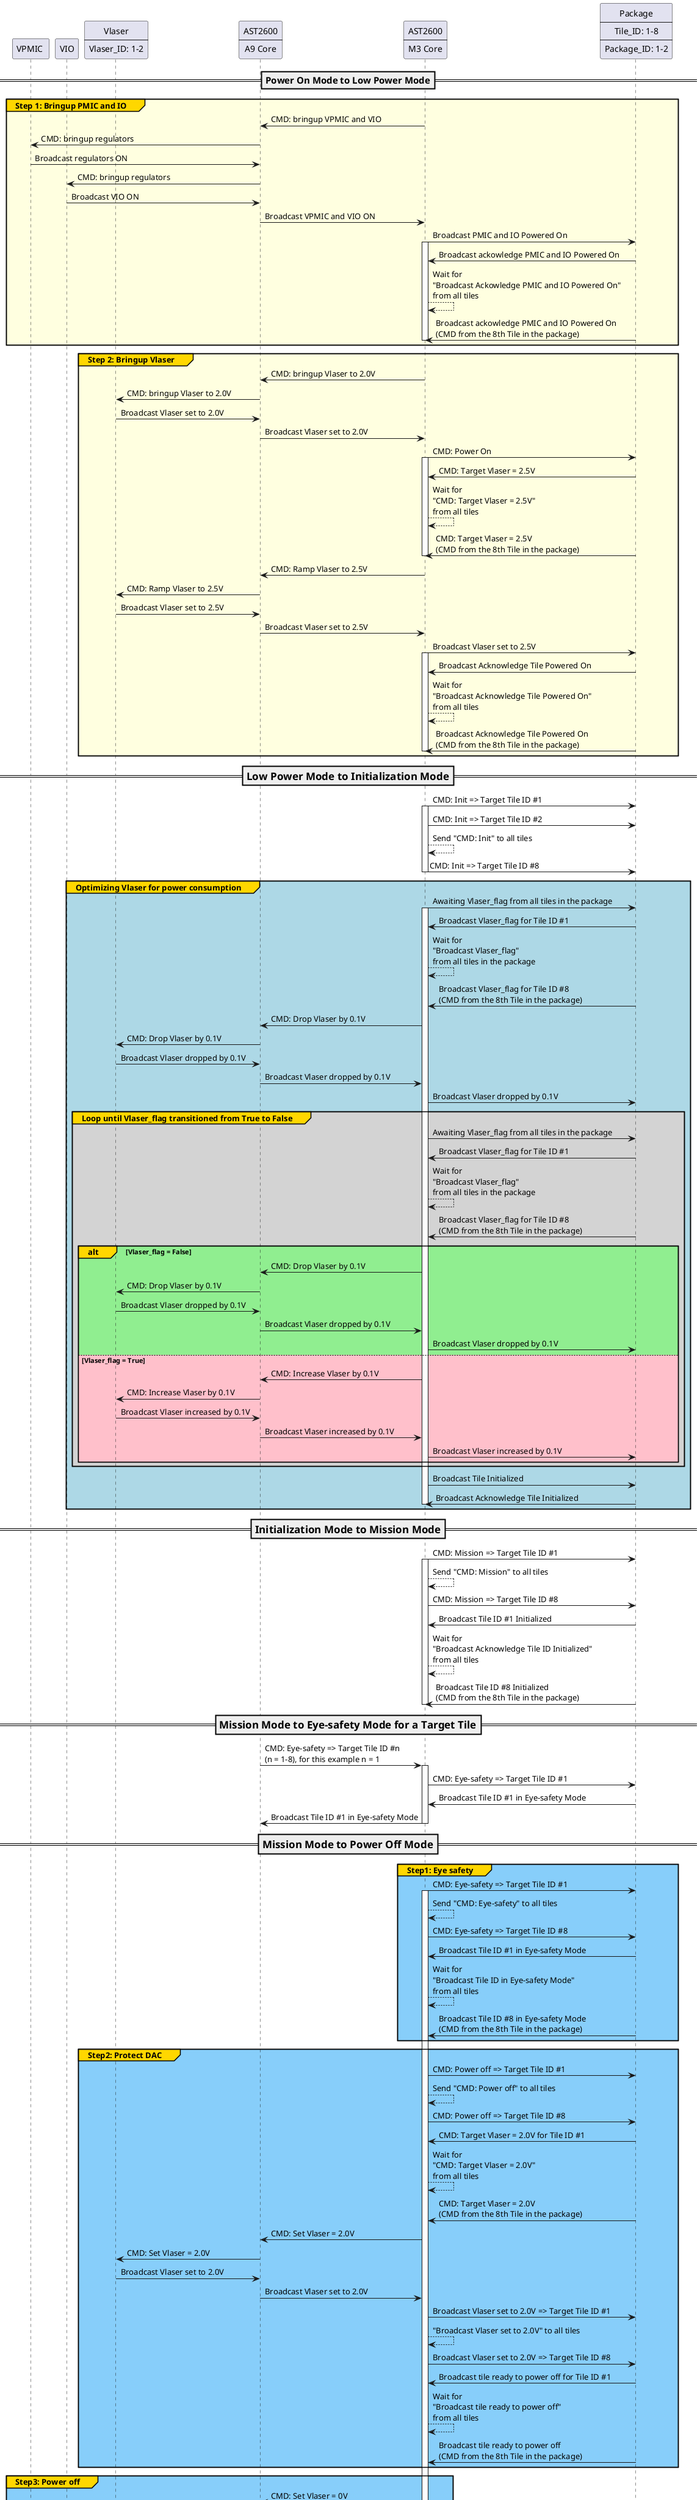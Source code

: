 @startuml
' skinparam style strictuml
' scale 200000*100000
participant VPMIC [
            VPMIC 
]

participant VIO [
            VIO
]

participant VL [
            Vlaser
            ----
            Vlaser_ID: 1-2
]

participant SMCA9 [
            AST2600
            ----
            A9 Core
]

participant SMCM3 [
            AST2600
            ----
            M3 Core
]

participant PKG [
            Package
            ----
            Tile_ID: 1-8
            ----
            Package_ID: 1-2
]



==== Power On Mode to Low Power Mode  ==

group#Gold #LightYellow Step 1: Bringup PMIC and IO 
            SMCM3 -> SMCA9: CMD: bringup VPMIC and VIO
            SMCA9 -> VPMIC: CMD: bringup regulators
            VPMIC -> SMCA9: Broadcast regulators ON
            SMCA9 -> VIO: CMD: bringup regulators
            VIO -> SMCA9: Broadcast VIO ON
            SMCA9 -> SMCM3: Broadcast VPMIC and VIO ON

            SMCM3 -> PKG: Broadcast PMIC and IO Powered On
            activate SMCM3
            PKG -> SMCM3: Broadcast ackowledge PMIC and IO Powered On
            SMCM3 --> SMCM3 : Wait for\n"Broadcast Ackowledge PMIC and IO Powered On" \nfrom all tiles
            PKG -> SMCM3: Broadcast ackowledge PMIC and IO Powered On\n(CMD from the 8th Tile in the package)
            deactivate SMCM3
end

group#Gold #LightYellow Step 2: Bringup Vlaser           
            SMCM3 -> SMCA9: CMD: bringup Vlaser to 2.0V
            SMCA9 -> VL: CMD: bringup Vlaser to 2.0V
            VL -> SMCA9: Broadcast Vlaser set to 2.0V
            SMCA9 -> SMCM3: Broadcast Vlaser set to 2.0V

            SMCM3 -> PKG: CMD: Power On
            activate SMCM3
            PKG -> SMCM3: CMD: Target Vlaser = 2.5V
            SMCM3 --> SMCM3 : Wait for \n"CMD: Target Vlaser = 2.5V" \nfrom all tiles
            PKG -> SMCM3: CMD: Target Vlaser = 2.5V\n(CMD from the 8th Tile in the package)
            deactivate SMCM3

            SMCM3 -> SMCA9: CMD: Ramp Vlaser to 2.5V
            SMCA9 -> VL: CMD: Ramp Vlaser to 2.5V
            VL -> SMCA9: Broadcast Vlaser set to 2.5V
            SMCA9 -> SMCM3: Broadcast Vlaser set to 2.5V

            SMCM3 -> PKG: Broadcast Vlaser set to 2.5V
            activate SMCM3
            PKG -> SMCM3: Broadcast Acknowledge Tile Powered On
            SMCM3 --> SMCM3 : Wait for \n"Broadcast Acknowledge Tile Powered On" \nfrom all tiles
            PKG -> SMCM3: Broadcast Acknowledge Tile Powered On\n(CMD from the 8th Tile in the package)
            deactivate SMCM3
end

=== Low Power Mode to Initialization Mode ==

SMCM3 -> PKG: CMD: Init => Target Tile ID #1
activate SMCM3
SMCM3 -> PKG: CMD: Init => Target Tile ID #2
SMCM3 --> SMCM3 : Send "CMD: Init" to all tiles
SMCM3 -> PKG: CMD: Init => Target Tile ID #8
deactivate SMCM3

group#Gold #LightBlue Optimizing Vlaser for power consumption

            SMCM3 -> PKG: Awaiting Vlaser_flag from all tiles in the package
            activate SMCM3
            PKG -> SMCM3: Broadcast Vlaser_flag for Tile ID #1
            SMCM3 --> SMCM3 : Wait for \n"Broadcast Vlaser_flag" \nfrom all tiles in the package
            PKG -> SMCM3: Broadcast Vlaser_flag for Tile ID #8\n(CMD from the 8th Tile in the package)            

            SMCM3 -> SMCA9:  CMD: Drop Vlaser by 0.1V
            SMCA9 -> VL: CMD: Drop Vlaser by 0.1V
            VL -> SMCA9: Broadcast Vlaser dropped by 0.1V
            SMCA9 -> SMCM3: Broadcast Vlaser dropped by 0.1V
            SMCM3 -> PKG: Broadcast Vlaser dropped by 0.1V

            group#Gold #LightGray Loop until Vlaser_flag transitioned from True to False
                        SMCM3 -> PKG: Awaiting Vlaser_flag from all tiles in the package
                        PKG -> SMCM3: Broadcast Vlaser_flag for Tile ID #1
                        SMCM3 --> SMCM3 : Wait for \n"Broadcast Vlaser_flag" \nfrom all tiles in the package
                        PKG -> SMCM3: Broadcast Vlaser_flag for Tile ID #8\n(CMD from the 8th Tile in the package)            

                        alt#Gold #LightGreen Vlaser_flag = False
                                    SMCM3 -> SMCA9:  CMD: Drop Vlaser by 0.1V
                                    SMCA9 -> VL: CMD: Drop Vlaser by 0.1V
                                    VL -> SMCA9: Broadcast Vlaser dropped by 0.1V
                                    SMCA9 -> SMCM3: Broadcast Vlaser dropped by 0.1V
                                    SMCM3 -> PKG: Broadcast Vlaser dropped by 0.1V
                        else #Pink Vlaser_flag = True
                                    SMCM3 -> SMCA9: CMD: Increase Vlaser by 0.1V
                                    SMCA9 -> VL: CMD: Increase Vlaser by 0.1V
                                    VL -> SMCA9: Broadcast Vlaser increased by 0.1V
                                    SMCA9 -> SMCM3: Broadcast Vlaser increased by 0.1V
                                    SMCM3 -> PKG: Broadcast Vlaser increased by 0.1V
                        end
            end

            SMCM3 -> PKG: Broadcast Tile Initialized
            PKG -> SMCM3: Broadcast Acknowledge Tile Initialized
            deactivate SMCM3
end

=== Initialization Mode to Mission Mode ==

SMCM3 -> PKG: CMD: Mission => Target Tile ID #1
activate SMCM3
SMCM3 --> SMCM3 : Send "CMD: Mission" to all tiles
SMCM3 -> PKG: CMD: Mission => Target Tile ID #8
PKG -> SMCM3: Broadcast Tile ID #1 Initialized
SMCM3 --> SMCM3 : Wait for \n"Broadcast Acknowledge Tile ID Initialized" \nfrom all tiles
PKG -> SMCM3: Broadcast Tile ID #8 Initialized\n(CMD from the 8th Tile in the package)
deactivate SMCM3

=== Mission Mode to Eye-safety Mode for a Target Tile ==
SMCA9 -> SMCM3: CMD: Eye-safety => Target Tile ID #n\n(n = 1-8), for this example n = 1
activate SMCM3
SMCM3 -> PKG: CMD: Eye-safety => Target Tile ID #1
PKG -> SMCM3: Broadcast Tile ID #1 in Eye-safety Mode
SMCM3 -> SMCA9: Broadcast Tile ID #1 in Eye-safety Mode
deactivate SMCM3

=== Mission Mode to Power Off Mode ==
group#Gold #LightSkyBlue Step1: Eye safety
            SMCM3 -> PKG: CMD: Eye-safety => Target Tile ID #1
            activate SMCM3
            SMCM3 --> SMCM3 : Send "CMD: Eye-safety" to all tiles
            SMCM3 -> PKG: CMD: Eye-safety => Target Tile ID #8
            PKG -> SMCM3: Broadcast Tile ID #1 in Eye-safety Mode
            SMCM3 --> SMCM3 : Wait for \n"Broadcast Tile ID in Eye-safety Mode" \nfrom all tiles
            PKG -> SMCM3: Broadcast Tile ID #8 in Eye-safety Mode\n(CMD from the 8th Tile in the package)
end

group#Gold #LightSkyBlue Step2: Protect DAC
            SMCM3 -> PKG: CMD: Power off => Target Tile ID #1
            SMCM3 --> SMCM3 : Send "CMD: Power off" to all tiles
            SMCM3 -> PKG: CMD: Power off => Target Tile ID #8

            PKG -> SMCM3: CMD: Target Vlaser = 2.0V for Tile ID #1
            SMCM3 --> SMCM3 : Wait for \n"CMD: Target Vlaser = 2.0V" \nfrom all tiles
            PKG -> SMCM3: CMD: Target Vlaser = 2.0V\n(CMD from the 8th Tile in the package)

            SMCM3 -> SMCA9: CMD: Set Vlaser = 2.0V
            SMCA9 -> VL: CMD: Set Vlaser = 2.0V
            VL -> SMCA9: Broadcast Vlaser set to 2.0V
            SMCA9 -> SMCM3: Broadcast Vlaser set to 2.0V

            SMCM3 -> PKG: Broadcast Vlaser set to 2.0V => Target Tile ID #1
            SMCM3 --> SMCM3 : "Broadcast Vlaser set to 2.0V" to all tiles
            SMCM3 -> PKG: Broadcast Vlaser set to 2.0V => Target Tile ID #8

            PKG -> SMCM3: Broadcast tile ready to power off for Tile ID #1
            SMCM3 --> SMCM3 : Wait for \n"Broadcast tile ready to power off" \nfrom all tiles
            PKG -> SMCM3: Broadcast tile ready to power off\n(CMD from the 8th Tile in the package)
end

group#Gold #LightSkyBlue Step3: Power off
            SMCM3 -> SMCA9: CMD: Set Vlaser = 0V
            SMCA9 -> VL: CMD: Set Vlaser = 0V
            VL -> SMCA9: Broadcast Vlaser set to 0V
            SMCA9 -> SMCM3: Broadcast Vlaser set to 0V

            SMCM3 -> SMCA9: CMD: Power off VPMIC and VIO
            SMCA9 -> VPMIC: CMD: Power off regulators
            VPMIC -> SMCA9: Broadcast regulators OFF
            SMCA9 -> VIO: CMD: Power off regulators
            VIO -> SMCA9: Broadcast VIO OFF
            SMCA9 -> SMCM3: Broadcast VPMIC and VIO OFF
end
@enduml